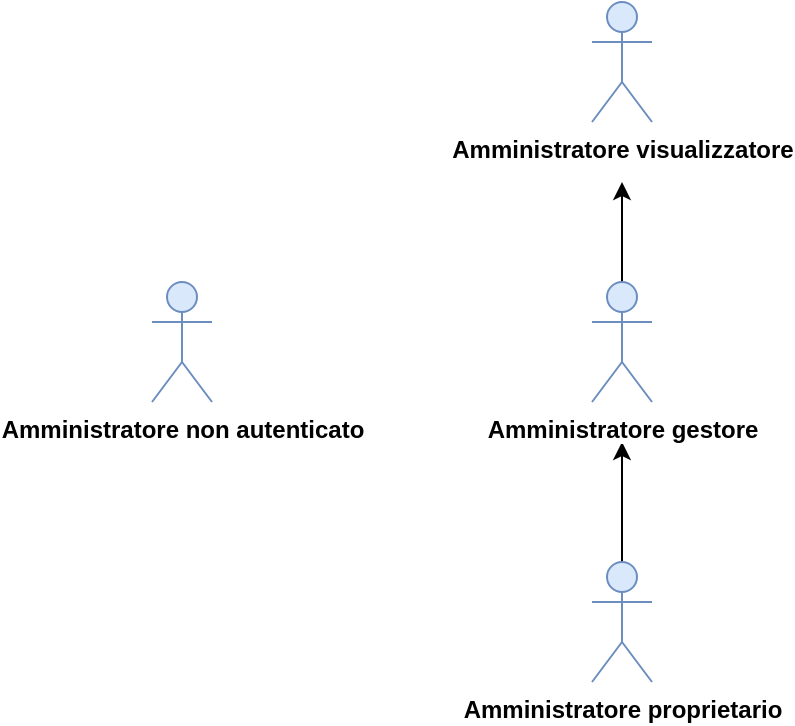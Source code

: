<mxfile version="12.4.2" type="device" pages="2"><diagram id="-NJ09XaBTX9LdjO8-izU" name="Amministratori"><mxGraphModel dx="905" dy="672" grid="1" gridSize="10" guides="1" tooltips="1" connect="1" arrows="1" fold="1" page="1" pageScale="1" pageWidth="827" pageHeight="1169" math="0" shadow="0"><root><mxCell id="0"/><mxCell id="1" parent="0"/><mxCell id="r9YK_1PGsxJgMxNcAipu-9" value="" style="edgeStyle=orthogonalEdgeStyle;rounded=0;orthogonalLoop=1;jettySize=auto;html=1;" parent="1" source="r9YK_1PGsxJgMxNcAipu-1" edge="1"><mxGeometry relative="1" as="geometry"><mxPoint x="475" y="390" as="targetPoint"/></mxGeometry></mxCell><mxCell id="r9YK_1PGsxJgMxNcAipu-1" value="&lt;b&gt;Amministratore proprietario&lt;/b&gt;" style="shape=umlActor;verticalLabelPosition=bottom;labelBackgroundColor=#ffffff;verticalAlign=top;html=1;outlineConnect=0;fillColor=#dae8fc;strokeColor=#6c8ebf;" parent="1" vertex="1"><mxGeometry x="460" y="450" width="30" height="60" as="geometry"/></mxCell><mxCell id="r9YK_1PGsxJgMxNcAipu-11" value="" style="edgeStyle=orthogonalEdgeStyle;rounded=0;orthogonalLoop=1;jettySize=auto;html=1;" parent="1" source="r9YK_1PGsxJgMxNcAipu-8" edge="1"><mxGeometry relative="1" as="geometry"><mxPoint x="475" y="260" as="targetPoint"/></mxGeometry></mxCell><mxCell id="r9YK_1PGsxJgMxNcAipu-8" value="Amministratore gestore&lt;br&gt;" style="shape=umlActor;verticalLabelPosition=bottom;labelBackgroundColor=#ffffff;verticalAlign=top;html=1;outlineConnect=0;fillColor=#dae8fc;strokeColor=#6c8ebf;fontStyle=1" parent="1" vertex="1"><mxGeometry x="460" y="310" width="30" height="60" as="geometry"/></mxCell><mxCell id="r9YK_1PGsxJgMxNcAipu-10" value="&lt;b&gt;Amministratore visualizzatore&lt;/b&gt;" style="shape=umlActor;verticalLabelPosition=bottom;labelBackgroundColor=#ffffff;verticalAlign=top;html=1;outlineConnect=0;fillColor=#dae8fc;strokeColor=#6c8ebf;" parent="1" vertex="1"><mxGeometry x="460" y="170" width="30" height="60" as="geometry"/></mxCell><mxCell id="r9YK_1PGsxJgMxNcAipu-12" value="&lt;b&gt;Amministratore non autenticato&lt;/b&gt;" style="shape=umlActor;verticalLabelPosition=bottom;labelBackgroundColor=#ffffff;verticalAlign=top;html=1;outlineConnect=0;fillColor=#dae8fc;strokeColor=#6c8ebf;" parent="1" vertex="1"><mxGeometry x="240" y="310" width="30" height="60" as="geometry"/></mxCell></root></mxGraphModel></diagram><diagram id="9AUVw9KSs84J9inFkCyl" name="Utenti"><mxGraphModel dx="621" dy="461" grid="1" gridSize="10" guides="1" tooltips="1" connect="1" arrows="1" fold="1" page="1" pageScale="1" pageWidth="827" pageHeight="1169" math="0" shadow="0"><root><mxCell id="DaN_bazMQ5GNK8vLnXZz-0"/><mxCell id="DaN_bazMQ5GNK8vLnXZz-1" parent="DaN_bazMQ5GNK8vLnXZz-0"/><mxCell id="rc2zBugmwVB_CLqBw6DB-6" value="&lt;b&gt;Utente non autenticato&lt;/b&gt;" style="shape=umlActor;verticalLabelPosition=bottom;labelBackgroundColor=#ffffff;verticalAlign=top;html=1;outlineConnect=0;fillColor=#dae8fc;strokeColor=#6c8ebf;" parent="DaN_bazMQ5GNK8vLnXZz-1" vertex="1"><mxGeometry x="270" y="340" width="30" height="60" as="geometry"/></mxCell><mxCell id="rc2zBugmwVB_CLqBw6DB-2" value="" style="edgeStyle=orthogonalEdgeStyle;rounded=0;orthogonalLoop=1;jettySize=auto;html=1;" parent="DaN_bazMQ5GNK8vLnXZz-1" source="rc2zBugmwVB_CLqBw6DB-3" edge="1"><mxGeometry relative="1" as="geometry"><mxPoint x="493" y="350" as="targetPoint"/></mxGeometry></mxCell><mxCell id="rc2zBugmwVB_CLqBw6DB-3" value="Utente riconosciuto" style="shape=umlActor;verticalLabelPosition=bottom;labelBackgroundColor=#ffffff;verticalAlign=top;html=1;outlineConnect=0;fillColor=#dae8fc;strokeColor=#6c8ebf;fontStyle=1" parent="DaN_bazMQ5GNK8vLnXZz-1" vertex="1"><mxGeometry x="478" y="400" width="30" height="60" as="geometry"/></mxCell><mxCell id="rc2zBugmwVB_CLqBw6DB-5" value="&lt;b&gt;Utente anonimo&lt;/b&gt;" style="shape=umlActor;verticalLabelPosition=bottom;labelBackgroundColor=#ffffff;verticalAlign=top;html=1;outlineConnect=0;fillColor=#dae8fc;strokeColor=#6c8ebf;" parent="DaN_bazMQ5GNK8vLnXZz-1" vertex="1"><mxGeometry x="478" y="260" width="30" height="60" as="geometry"/></mxCell></root></mxGraphModel></diagram></mxfile>